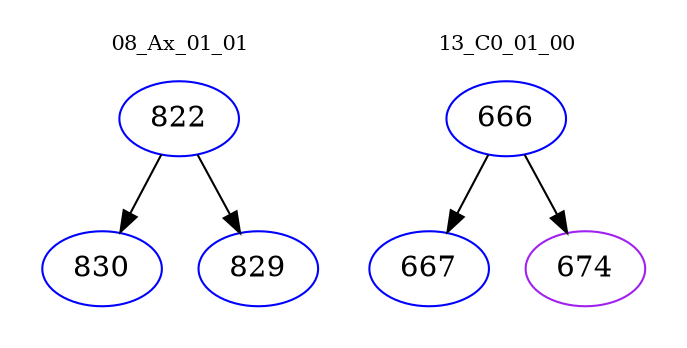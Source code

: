 digraph{
subgraph cluster_0 {
color = white
label = "08_Ax_01_01";
fontsize=10;
T0_822 [label="822", color="blue"]
T0_822 -> T0_830 [color="black"]
T0_830 [label="830", color="blue"]
T0_822 -> T0_829 [color="black"]
T0_829 [label="829", color="blue"]
}
subgraph cluster_1 {
color = white
label = "13_C0_01_00";
fontsize=10;
T1_666 [label="666", color="blue"]
T1_666 -> T1_667 [color="black"]
T1_667 [label="667", color="blue"]
T1_666 -> T1_674 [color="black"]
T1_674 [label="674", color="purple"]
}
}
